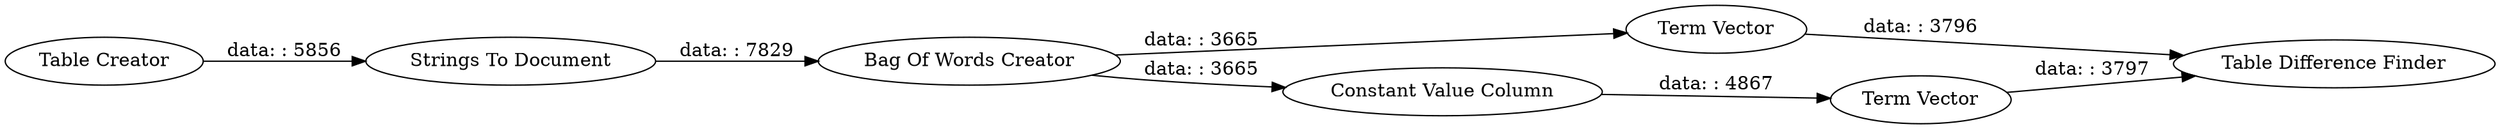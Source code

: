 digraph {
	"-75708229655577523_135" [label="Term Vector"]
	"-75708229655577523_137" [label="Constant Value Column"]
	"-75708229655577523_1" [label="Table Creator"]
	"-75708229655577523_136" [label="Table Difference Finder"]
	"-75708229655577523_138" [label="Term Vector"]
	"-75708229655577523_72" [label="Strings To Document"]
	"-75708229655577523_68" [label="Bag Of Words Creator"]
	"-75708229655577523_137" -> "-75708229655577523_138" [label="data: : 4867"]
	"-75708229655577523_68" -> "-75708229655577523_135" [label="data: : 3665"]
	"-75708229655577523_68" -> "-75708229655577523_137" [label="data: : 3665"]
	"-75708229655577523_72" -> "-75708229655577523_68" [label="data: : 7829"]
	"-75708229655577523_1" -> "-75708229655577523_72" [label="data: : 5856"]
	"-75708229655577523_138" -> "-75708229655577523_136" [label="data: : 3797"]
	"-75708229655577523_135" -> "-75708229655577523_136" [label="data: : 3796"]
	rankdir=LR
}
